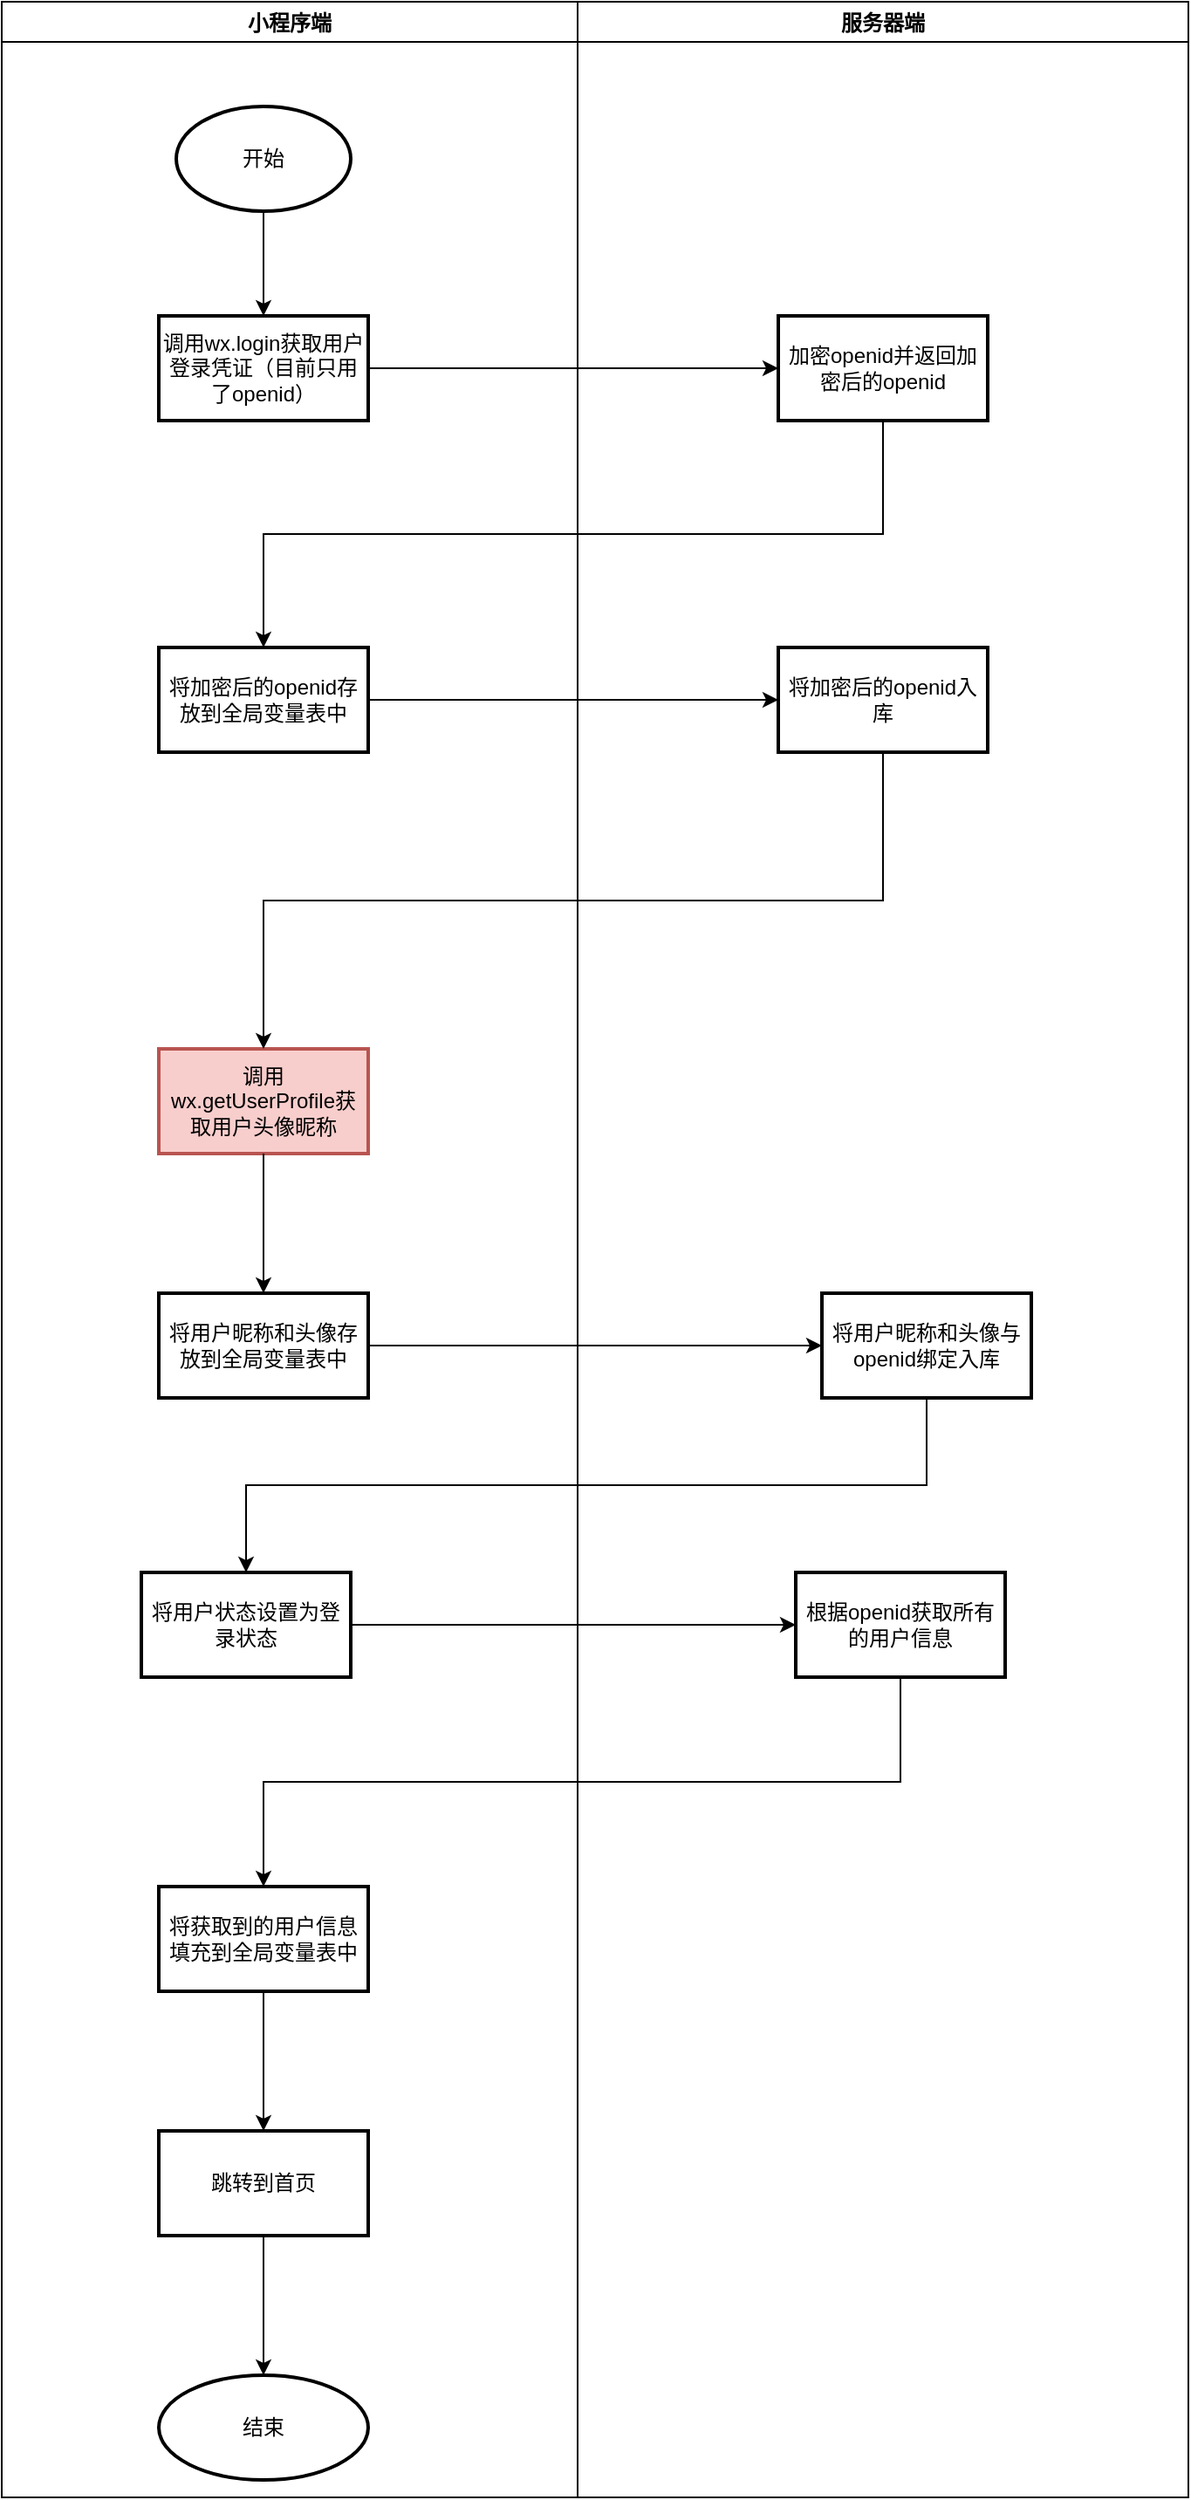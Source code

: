 <mxfile version="15.7.3" type="device"><diagram id="g8deoAAtB8c9NgCAcZaA" name="登录功能"><mxGraphModel dx="1038" dy="641" grid="1" gridSize="10" guides="1" tooltips="1" connect="1" arrows="1" fold="1" page="1" pageScale="1" pageWidth="1920" pageHeight="1200" math="0" shadow="0"><root><mxCell id="0"/><mxCell id="1" parent="0"/><mxCell id="NBcY0fcftdYM0Su8f2qv-1" value="小程序端" style="swimlane;" parent="1" vertex="1"><mxGeometry x="225" y="110" width="330" height="1430" as="geometry"/></mxCell><mxCell id="sV8Gqs9wSqru0jsoCSJq-1" value="开始" style="strokeWidth=2;html=1;shape=mxgraph.flowchart.start_1;whiteSpace=wrap;" parent="NBcY0fcftdYM0Su8f2qv-1" vertex="1"><mxGeometry x="100" y="60" width="100" height="60" as="geometry"/></mxCell><mxCell id="sV8Gqs9wSqru0jsoCSJq-11" value="&lt;span&gt;调用wx.login获取用户登录凭证（目前只用了openid）&lt;/span&gt;" style="whiteSpace=wrap;html=1;strokeWidth=2;" parent="NBcY0fcftdYM0Su8f2qv-1" vertex="1"><mxGeometry x="90" y="180" width="120" height="60" as="geometry"/></mxCell><mxCell id="sV8Gqs9wSqru0jsoCSJq-12" value="" style="edgeStyle=orthogonalEdgeStyle;rounded=0;orthogonalLoop=1;jettySize=auto;html=1;" parent="NBcY0fcftdYM0Su8f2qv-1" source="sV8Gqs9wSqru0jsoCSJq-1" edge="1"><mxGeometry relative="1" as="geometry"><mxPoint x="150" y="180" as="targetPoint"/></mxGeometry></mxCell><mxCell id="sV8Gqs9wSqru0jsoCSJq-13" value="将加密后的openid存放到全局变量表中" style="whiteSpace=wrap;html=1;strokeWidth=2;" parent="NBcY0fcftdYM0Su8f2qv-1" vertex="1"><mxGeometry x="90" y="370" width="120" height="60" as="geometry"/></mxCell><mxCell id="sV8Gqs9wSqru0jsoCSJq-17" value="&lt;span&gt;调用wx.getUserProfile获取用户头像昵称&lt;/span&gt;" style="whiteSpace=wrap;html=1;strokeWidth=2;fillColor=#f8cecc;strokeColor=#b85450;" parent="NBcY0fcftdYM0Su8f2qv-1" vertex="1"><mxGeometry x="90" y="600" width="120" height="60" as="geometry"/></mxCell><mxCell id="sV8Gqs9wSqru0jsoCSJq-22" value="将用户昵称和头像存放到全局变量表中" style="whiteSpace=wrap;html=1;strokeWidth=2;" parent="NBcY0fcftdYM0Su8f2qv-1" vertex="1"><mxGeometry x="90" y="740" width="120" height="60" as="geometry"/></mxCell><mxCell id="sV8Gqs9wSqru0jsoCSJq-23" value="" style="edgeStyle=orthogonalEdgeStyle;rounded=0;orthogonalLoop=1;jettySize=auto;html=1;" parent="NBcY0fcftdYM0Su8f2qv-1" source="sV8Gqs9wSqru0jsoCSJq-17" target="sV8Gqs9wSqru0jsoCSJq-22" edge="1"><mxGeometry relative="1" as="geometry"/></mxCell><mxCell id="sV8Gqs9wSqru0jsoCSJq-26" value="将用户状态设置为登录状态" style="whiteSpace=wrap;html=1;strokeWidth=2;" parent="NBcY0fcftdYM0Su8f2qv-1" vertex="1"><mxGeometry x="80" y="900" width="120" height="60" as="geometry"/></mxCell><mxCell id="sV8Gqs9wSqru0jsoCSJq-30" value="将获取到的用户信息填充到全局变量表中" style="whiteSpace=wrap;html=1;strokeWidth=2;" parent="NBcY0fcftdYM0Su8f2qv-1" vertex="1"><mxGeometry x="90" y="1080" width="120" height="60" as="geometry"/></mxCell><mxCell id="sV8Gqs9wSqru0jsoCSJq-34" value="跳转到首页" style="whiteSpace=wrap;html=1;strokeWidth=2;" parent="NBcY0fcftdYM0Su8f2qv-1" vertex="1"><mxGeometry x="90" y="1220" width="120" height="60" as="geometry"/></mxCell><mxCell id="sV8Gqs9wSqru0jsoCSJq-35" value="" style="edgeStyle=orthogonalEdgeStyle;rounded=0;orthogonalLoop=1;jettySize=auto;html=1;" parent="NBcY0fcftdYM0Su8f2qv-1" source="sV8Gqs9wSqru0jsoCSJq-30" target="sV8Gqs9wSqru0jsoCSJq-34" edge="1"><mxGeometry relative="1" as="geometry"/></mxCell><mxCell id="sV8Gqs9wSqru0jsoCSJq-36" value="结束" style="ellipse;whiteSpace=wrap;html=1;strokeWidth=2;" parent="NBcY0fcftdYM0Su8f2qv-1" vertex="1"><mxGeometry x="90" y="1360" width="120" height="60" as="geometry"/></mxCell><mxCell id="sV8Gqs9wSqru0jsoCSJq-37" value="" style="edgeStyle=orthogonalEdgeStyle;rounded=0;orthogonalLoop=1;jettySize=auto;html=1;" parent="NBcY0fcftdYM0Su8f2qv-1" source="sV8Gqs9wSqru0jsoCSJq-34" target="sV8Gqs9wSqru0jsoCSJq-36" edge="1"><mxGeometry relative="1" as="geometry"/></mxCell><mxCell id="NBcY0fcftdYM0Su8f2qv-2" value="服务器端" style="swimlane;" parent="1" vertex="1"><mxGeometry x="555" y="110" width="350" height="1430" as="geometry"/></mxCell><mxCell id="sV8Gqs9wSqru0jsoCSJq-24" value="将用户昵称和头像与openid绑定入库" style="whiteSpace=wrap;html=1;strokeWidth=2;" parent="NBcY0fcftdYM0Su8f2qv-2" vertex="1"><mxGeometry x="140" y="740" width="120" height="60" as="geometry"/></mxCell><mxCell id="sV8Gqs9wSqru0jsoCSJq-28" value="根据openid获取所有的用户信息" style="whiteSpace=wrap;html=1;strokeWidth=2;" parent="NBcY0fcftdYM0Su8f2qv-2" vertex="1"><mxGeometry x="125" y="900" width="120" height="60" as="geometry"/></mxCell><mxCell id="sV8Gqs9wSqru0jsoCSJq-19" value="加密openid并返回加密后的openid" style="whiteSpace=wrap;html=1;strokeWidth=2;" parent="NBcY0fcftdYM0Su8f2qv-2" vertex="1"><mxGeometry x="115" y="180" width="120" height="60" as="geometry"/></mxCell><mxCell id="sV8Gqs9wSqru0jsoCSJq-15" value="将加密后的openid入库" style="whiteSpace=wrap;html=1;strokeWidth=2;" parent="NBcY0fcftdYM0Su8f2qv-2" vertex="1"><mxGeometry x="115" y="370" width="120" height="60" as="geometry"/></mxCell><mxCell id="sV8Gqs9wSqru0jsoCSJq-21" style="edgeStyle=orthogonalEdgeStyle;rounded=0;orthogonalLoop=1;jettySize=auto;html=1;exitX=0.5;exitY=1;exitDx=0;exitDy=0;entryX=0.5;entryY=0;entryDx=0;entryDy=0;" parent="1" source="sV8Gqs9wSqru0jsoCSJq-19" target="sV8Gqs9wSqru0jsoCSJq-13" edge="1"><mxGeometry relative="1" as="geometry"/></mxCell><mxCell id="sV8Gqs9wSqru0jsoCSJq-20" value="" style="edgeStyle=orthogonalEdgeStyle;rounded=0;orthogonalLoop=1;jettySize=auto;html=1;" parent="1" source="sV8Gqs9wSqru0jsoCSJq-11" target="sV8Gqs9wSqru0jsoCSJq-19" edge="1"><mxGeometry relative="1" as="geometry"/></mxCell><mxCell id="sV8Gqs9wSqru0jsoCSJq-16" value="" style="edgeStyle=orthogonalEdgeStyle;rounded=0;orthogonalLoop=1;jettySize=auto;html=1;" parent="1" source="sV8Gqs9wSqru0jsoCSJq-13" target="sV8Gqs9wSqru0jsoCSJq-15" edge="1"><mxGeometry relative="1" as="geometry"/></mxCell><mxCell id="sV8Gqs9wSqru0jsoCSJq-18" value="" style="edgeStyle=orthogonalEdgeStyle;rounded=0;orthogonalLoop=1;jettySize=auto;html=1;exitX=0.5;exitY=1;exitDx=0;exitDy=0;" parent="1" source="sV8Gqs9wSqru0jsoCSJq-15" target="sV8Gqs9wSqru0jsoCSJq-17" edge="1"><mxGeometry relative="1" as="geometry"/></mxCell><mxCell id="sV8Gqs9wSqru0jsoCSJq-25" value="" style="edgeStyle=orthogonalEdgeStyle;rounded=0;orthogonalLoop=1;jettySize=auto;html=1;entryX=0;entryY=0.5;entryDx=0;entryDy=0;" parent="1" source="sV8Gqs9wSqru0jsoCSJq-22" target="sV8Gqs9wSqru0jsoCSJq-24" edge="1"><mxGeometry relative="1" as="geometry"/></mxCell><mxCell id="sV8Gqs9wSqru0jsoCSJq-33" style="edgeStyle=orthogonalEdgeStyle;rounded=0;orthogonalLoop=1;jettySize=auto;html=1;exitX=0.5;exitY=1;exitDx=0;exitDy=0;entryX=0.5;entryY=0;entryDx=0;entryDy=0;" parent="1" source="sV8Gqs9wSqru0jsoCSJq-24" target="sV8Gqs9wSqru0jsoCSJq-26" edge="1"><mxGeometry relative="1" as="geometry"/></mxCell><mxCell id="sV8Gqs9wSqru0jsoCSJq-29" value="" style="edgeStyle=orthogonalEdgeStyle;rounded=0;orthogonalLoop=1;jettySize=auto;html=1;" parent="1" source="sV8Gqs9wSqru0jsoCSJq-26" target="sV8Gqs9wSqru0jsoCSJq-28" edge="1"><mxGeometry relative="1" as="geometry"/></mxCell><mxCell id="NBcY0fcftdYM0Su8f2qv-7" style="edgeStyle=orthogonalEdgeStyle;rounded=0;orthogonalLoop=1;jettySize=auto;html=1;exitX=0.5;exitY=1;exitDx=0;exitDy=0;entryX=0.5;entryY=0;entryDx=0;entryDy=0;" parent="1" source="sV8Gqs9wSqru0jsoCSJq-28" target="sV8Gqs9wSqru0jsoCSJq-30" edge="1"><mxGeometry relative="1" as="geometry"/></mxCell></root></mxGraphModel></diagram></mxfile>